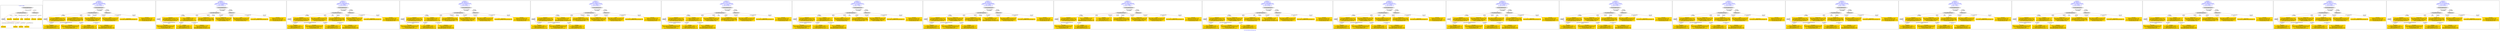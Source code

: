 digraph n0 {
fontcolor="blue"
remincross="true"
label="s13-s-art-institute-of-chicago.xml"
subgraph cluster_0 {
label="1-correct model"
n2[style="filled",color="white",fillcolor="lightgray",label="CulturalHeritageObject1"];
n3[style="filled",color="white",fillcolor="lightgray",label="Person1"];
n4[shape="plaintext",style="filled",fillcolor="gold",label="Dimensions"];
n5[shape="plaintext",style="filled",fillcolor="gold",label="Typeofartwork"];
n6[shape="plaintext",style="filled",fillcolor="gold",label="Credit"];
n7[shape="plaintext",style="filled",fillcolor="gold",label="Titleofartwork"];
n8[shape="plaintext",style="filled",fillcolor="gold",label="Accessionid"];
n9[shape="plaintext",style="filled",fillcolor="gold",label="Nationality"];
n10[shape="plaintext",style="filled",fillcolor="gold",label="birthDate"];
n11[shape="plaintext",style="filled",fillcolor="gold",label="deathDate"];
n12[shape="plaintext",style="filled",fillcolor="gold",label="Artistname"];
n13[style="filled",color="white",fillcolor="lightgray",label="EuropeanaAggregation1"];
n14[style="filled",color="white",fillcolor="lightgray",label="WebResource1"];
n15[shape="plaintext",style="filled",fillcolor="gold",label="ImageURL"];
}
subgraph cluster_1 {
label="candidate 0\nlink coherence:1.0\nnode coherence:1.0\nconfidence:0.6550545098363691\nmapping score:0.6683515032787897\ncost:12.99983\n-precision:0.92-recall:0.92"
n17[style="filled",color="white",fillcolor="lightgray",label="CulturalHeritageObject1"];
n18[style="filled",color="white",fillcolor="lightgray",label="Person1"];
n19[style="filled",color="white",fillcolor="lightgray",label="EuropeanaAggregation1"];
n20[style="filled",color="white",fillcolor="lightgray",label="WebResource1"];
n21[shape="plaintext",style="filled",fillcolor="gold",label="ImageURL\n[WebResource,classLink,0.795]\n[Document,classLink,0.188]\n[CulturalHeritageObject,description,0.016]\n[Concept,prefLabel,0.002]"];
n22[shape="plaintext",style="filled",fillcolor="gold",label="Dimensions\n[CulturalHeritageObject,extent,0.702]\n[CulturalHeritageObject,description,0.152]\n[CulturalHeritageObject,provenance,0.087]\n[CulturalHeritageObject,title,0.06]"];
n23[shape="plaintext",style="filled",fillcolor="gold",label="deathDate\n[Person,dateOfDeath,0.392]\n[CulturalHeritageObject,created,0.294]\n[Person,dateOfBirth,0.27]\n[CulturalHeritageObject,provenance,0.045]"];
n24[shape="plaintext",style="filled",fillcolor="gold",label="Nationality\n[Person,countryAssociatedWithThePerson,0.798]\n[CulturalHeritageObject,provenance,0.081]\n[Concept,prefLabel,0.069]\n[Person,biographicalInformation,0.052]"];
n25[shape="plaintext",style="filled",fillcolor="gold",label="birthDate\n[Person,dateOfBirth,0.693]\n[CulturalHeritageObject,created,0.174]\n[Person,dateOfDeath,0.114]\n[CulturalHeritageObject,description,0.019]"];
n26[shape="plaintext",style="filled",fillcolor="gold",label="Typeofartwork\n[CulturalHeritageObject,medium,0.854]\n[CulturalHeritageObject,description,0.063]\n[CulturalHeritageObject,provenance,0.048]\n[Concept,prefLabel,0.035]"];
n27[shape="plaintext",style="filled",fillcolor="gold",label="Titleofartwork\n[CulturalHeritageObject,description,0.374]\n[CulturalHeritageObject,created,0.219]\n[CulturalHeritageObject,title,0.208]\n[Person,dateOfBirth,0.199]"];
n28[shape="plaintext",style="filled",fillcolor="gold",label="Credit\n[CulturalHeritageObject,provenance,0.477]\n[CulturalHeritageObject,description,0.31]\n[CulturalHeritageObject,title,0.131]\n[Document,classLink,0.082]"];
n29[shape="plaintext",style="filled",fillcolor="gold",label="Accessionid\n[CulturalHeritageObject,accessionNumber,1.0]"];
n30[shape="plaintext",style="filled",fillcolor="gold",label="Artistname\n[Person,nameOfThePerson,0.466]\n[Document,classLink,0.242]\n[CulturalHeritageObject,description,0.178]\n[CulturalHeritageObject,provenance,0.114]"];
}
subgraph cluster_2 {
label="candidate 1\nlink coherence:1.0\nnode coherence:1.0\nconfidence:0.6452695983085038\nmapping score:0.6650898661028347\ncost:12.99983\n-precision:0.85-recall:0.85"
n32[style="filled",color="white",fillcolor="lightgray",label="CulturalHeritageObject1"];
n33[style="filled",color="white",fillcolor="lightgray",label="Person1"];
n34[style="filled",color="white",fillcolor="lightgray",label="EuropeanaAggregation1"];
n35[style="filled",color="white",fillcolor="lightgray",label="WebResource1"];
n36[shape="plaintext",style="filled",fillcolor="gold",label="ImageURL\n[WebResource,classLink,0.795]\n[Document,classLink,0.188]\n[CulturalHeritageObject,description,0.016]\n[Concept,prefLabel,0.002]"];
n37[shape="plaintext",style="filled",fillcolor="gold",label="Dimensions\n[CulturalHeritageObject,extent,0.702]\n[CulturalHeritageObject,description,0.152]\n[CulturalHeritageObject,provenance,0.087]\n[CulturalHeritageObject,title,0.06]"];
n38[shape="plaintext",style="filled",fillcolor="gold",label="Nationality\n[Person,countryAssociatedWithThePerson,0.798]\n[CulturalHeritageObject,provenance,0.081]\n[Concept,prefLabel,0.069]\n[Person,biographicalInformation,0.052]"];
n39[shape="plaintext",style="filled",fillcolor="gold",label="deathDate\n[Person,dateOfDeath,0.392]\n[CulturalHeritageObject,created,0.294]\n[Person,dateOfBirth,0.27]\n[CulturalHeritageObject,provenance,0.045]"];
n40[shape="plaintext",style="filled",fillcolor="gold",label="birthDate\n[Person,dateOfBirth,0.693]\n[CulturalHeritageObject,created,0.174]\n[Person,dateOfDeath,0.114]\n[CulturalHeritageObject,description,0.019]"];
n41[shape="plaintext",style="filled",fillcolor="gold",label="Typeofartwork\n[CulturalHeritageObject,medium,0.854]\n[CulturalHeritageObject,description,0.063]\n[CulturalHeritageObject,provenance,0.048]\n[Concept,prefLabel,0.035]"];
n42[shape="plaintext",style="filled",fillcolor="gold",label="Titleofartwork\n[CulturalHeritageObject,description,0.374]\n[CulturalHeritageObject,created,0.219]\n[CulturalHeritageObject,title,0.208]\n[Person,dateOfBirth,0.199]"];
n43[shape="plaintext",style="filled",fillcolor="gold",label="Credit\n[CulturalHeritageObject,provenance,0.477]\n[CulturalHeritageObject,description,0.31]\n[CulturalHeritageObject,title,0.131]\n[Document,classLink,0.082]"];
n44[shape="plaintext",style="filled",fillcolor="gold",label="Accessionid\n[CulturalHeritageObject,accessionNumber,1.0]"];
n45[shape="plaintext",style="filled",fillcolor="gold",label="Artistname\n[Person,nameOfThePerson,0.466]\n[Document,classLink,0.242]\n[CulturalHeritageObject,description,0.178]\n[CulturalHeritageObject,provenance,0.114]"];
}
subgraph cluster_3 {
label="candidate 10\nlink coherence:1.0\nnode coherence:1.0\nconfidence:0.6204887469321027\nmapping score:0.656829582310701\ncost:12.99983\n-precision:0.85-recall:0.85"
n47[style="filled",color="white",fillcolor="lightgray",label="CulturalHeritageObject1"];
n48[style="filled",color="white",fillcolor="lightgray",label="Person1"];
n49[style="filled",color="white",fillcolor="lightgray",label="EuropeanaAggregation1"];
n50[style="filled",color="white",fillcolor="lightgray",label="WebResource1"];
n51[shape="plaintext",style="filled",fillcolor="gold",label="ImageURL\n[WebResource,classLink,0.795]\n[Document,classLink,0.188]\n[CulturalHeritageObject,description,0.016]\n[Concept,prefLabel,0.002]"];
n52[shape="plaintext",style="filled",fillcolor="gold",label="Dimensions\n[CulturalHeritageObject,extent,0.702]\n[CulturalHeritageObject,description,0.152]\n[CulturalHeritageObject,provenance,0.087]\n[CulturalHeritageObject,title,0.06]"];
n53[shape="plaintext",style="filled",fillcolor="gold",label="deathDate\n[Person,dateOfDeath,0.392]\n[CulturalHeritageObject,created,0.294]\n[Person,dateOfBirth,0.27]\n[CulturalHeritageObject,provenance,0.045]"];
n54[shape="plaintext",style="filled",fillcolor="gold",label="Nationality\n[Person,countryAssociatedWithThePerson,0.798]\n[CulturalHeritageObject,provenance,0.081]\n[Concept,prefLabel,0.069]\n[Person,biographicalInformation,0.052]"];
n55[shape="plaintext",style="filled",fillcolor="gold",label="Credit\n[CulturalHeritageObject,provenance,0.477]\n[CulturalHeritageObject,description,0.31]\n[CulturalHeritageObject,title,0.131]\n[Document,classLink,0.082]"];
n56[shape="plaintext",style="filled",fillcolor="gold",label="birthDate\n[Person,dateOfBirth,0.693]\n[CulturalHeritageObject,created,0.174]\n[Person,dateOfDeath,0.114]\n[CulturalHeritageObject,description,0.019]"];
n57[shape="plaintext",style="filled",fillcolor="gold",label="Typeofartwork\n[CulturalHeritageObject,medium,0.854]\n[CulturalHeritageObject,description,0.063]\n[CulturalHeritageObject,provenance,0.048]\n[Concept,prefLabel,0.035]"];
n58[shape="plaintext",style="filled",fillcolor="gold",label="Titleofartwork\n[CulturalHeritageObject,description,0.374]\n[CulturalHeritageObject,created,0.219]\n[CulturalHeritageObject,title,0.208]\n[Person,dateOfBirth,0.199]"];
n59[shape="plaintext",style="filled",fillcolor="gold",label="Accessionid\n[CulturalHeritageObject,accessionNumber,1.0]"];
n60[shape="plaintext",style="filled",fillcolor="gold",label="Artistname\n[Person,nameOfThePerson,0.466]\n[Document,classLink,0.242]\n[CulturalHeritageObject,description,0.178]\n[CulturalHeritageObject,provenance,0.114]"];
}
subgraph cluster_4 {
label="candidate 11\nlink coherence:1.0\nnode coherence:1.0\nconfidence:0.6203842891433188\nmapping score:0.656794763047773\ncost:12.99983\n-precision:0.85-recall:0.85"
n62[style="filled",color="white",fillcolor="lightgray",label="CulturalHeritageObject1"];
n63[style="filled",color="white",fillcolor="lightgray",label="Person1"];
n64[style="filled",color="white",fillcolor="lightgray",label="EuropeanaAggregation1"];
n65[style="filled",color="white",fillcolor="lightgray",label="WebResource1"];
n66[shape="plaintext",style="filled",fillcolor="gold",label="ImageURL\n[WebResource,classLink,0.795]\n[Document,classLink,0.188]\n[CulturalHeritageObject,description,0.016]\n[Concept,prefLabel,0.002]"];
n67[shape="plaintext",style="filled",fillcolor="gold",label="Dimensions\n[CulturalHeritageObject,extent,0.702]\n[CulturalHeritageObject,description,0.152]\n[CulturalHeritageObject,provenance,0.087]\n[CulturalHeritageObject,title,0.06]"];
n68[shape="plaintext",style="filled",fillcolor="gold",label="deathDate\n[Person,dateOfDeath,0.392]\n[CulturalHeritageObject,created,0.294]\n[Person,dateOfBirth,0.27]\n[CulturalHeritageObject,provenance,0.045]"];
n69[shape="plaintext",style="filled",fillcolor="gold",label="Nationality\n[Person,countryAssociatedWithThePerson,0.798]\n[CulturalHeritageObject,provenance,0.081]\n[Concept,prefLabel,0.069]\n[Person,biographicalInformation,0.052]"];
n70[shape="plaintext",style="filled",fillcolor="gold",label="birthDate\n[Person,dateOfBirth,0.693]\n[CulturalHeritageObject,created,0.174]\n[Person,dateOfDeath,0.114]\n[CulturalHeritageObject,description,0.019]"];
n71[shape="plaintext",style="filled",fillcolor="gold",label="Typeofartwork\n[CulturalHeritageObject,medium,0.854]\n[CulturalHeritageObject,description,0.063]\n[CulturalHeritageObject,provenance,0.048]\n[Concept,prefLabel,0.035]"];
n72[shape="plaintext",style="filled",fillcolor="gold",label="Titleofartwork\n[CulturalHeritageObject,description,0.374]\n[CulturalHeritageObject,created,0.219]\n[CulturalHeritageObject,title,0.208]\n[Person,dateOfBirth,0.199]"];
n73[shape="plaintext",style="filled",fillcolor="gold",label="Credit\n[CulturalHeritageObject,provenance,0.477]\n[CulturalHeritageObject,description,0.31]\n[CulturalHeritageObject,title,0.131]\n[Document,classLink,0.082]"];
n74[shape="plaintext",style="filled",fillcolor="gold",label="Accessionid\n[CulturalHeritageObject,accessionNumber,1.0]"];
n75[shape="plaintext",style="filled",fillcolor="gold",label="Artistname\n[Person,nameOfThePerson,0.466]\n[Document,classLink,0.242]\n[CulturalHeritageObject,description,0.178]\n[CulturalHeritageObject,provenance,0.114]"];
}
subgraph cluster_5 {
label="candidate 12\nlink coherence:1.0\nnode coherence:1.0\nconfidence:0.6198460211817891\nmapping score:0.6566153403939298\ncost:12.99983\n-precision:0.85-recall:0.85"
n77[style="filled",color="white",fillcolor="lightgray",label="CulturalHeritageObject1"];
n78[style="filled",color="white",fillcolor="lightgray",label="Person1"];
n79[style="filled",color="white",fillcolor="lightgray",label="EuropeanaAggregation1"];
n80[style="filled",color="white",fillcolor="lightgray",label="WebResource1"];
n81[shape="plaintext",style="filled",fillcolor="gold",label="ImageURL\n[WebResource,classLink,0.795]\n[Document,classLink,0.188]\n[CulturalHeritageObject,description,0.016]\n[Concept,prefLabel,0.002]"];
n82[shape="plaintext",style="filled",fillcolor="gold",label="Dimensions\n[CulturalHeritageObject,extent,0.702]\n[CulturalHeritageObject,description,0.152]\n[CulturalHeritageObject,provenance,0.087]\n[CulturalHeritageObject,title,0.06]"];
n83[shape="plaintext",style="filled",fillcolor="gold",label="deathDate\n[Person,dateOfDeath,0.392]\n[CulturalHeritageObject,created,0.294]\n[Person,dateOfBirth,0.27]\n[CulturalHeritageObject,provenance,0.045]"];
n84[shape="plaintext",style="filled",fillcolor="gold",label="Artistname\n[Person,nameOfThePerson,0.466]\n[Document,classLink,0.242]\n[CulturalHeritageObject,description,0.178]\n[CulturalHeritageObject,provenance,0.114]"];
n85[shape="plaintext",style="filled",fillcolor="gold",label="Nationality\n[Person,countryAssociatedWithThePerson,0.798]\n[CulturalHeritageObject,provenance,0.081]\n[Concept,prefLabel,0.069]\n[Person,biographicalInformation,0.052]"];
n86[shape="plaintext",style="filled",fillcolor="gold",label="birthDate\n[Person,dateOfBirth,0.693]\n[CulturalHeritageObject,created,0.174]\n[Person,dateOfDeath,0.114]\n[CulturalHeritageObject,description,0.019]"];
n87[shape="plaintext",style="filled",fillcolor="gold",label="Typeofartwork\n[CulturalHeritageObject,medium,0.854]\n[CulturalHeritageObject,description,0.063]\n[CulturalHeritageObject,provenance,0.048]\n[Concept,prefLabel,0.035]"];
n88[shape="plaintext",style="filled",fillcolor="gold",label="Titleofartwork\n[CulturalHeritageObject,description,0.374]\n[CulturalHeritageObject,created,0.219]\n[CulturalHeritageObject,title,0.208]\n[Person,dateOfBirth,0.199]"];
n89[shape="plaintext",style="filled",fillcolor="gold",label="Credit\n[CulturalHeritageObject,provenance,0.477]\n[CulturalHeritageObject,description,0.31]\n[CulturalHeritageObject,title,0.131]\n[Document,classLink,0.082]"];
n90[shape="plaintext",style="filled",fillcolor="gold",label="Accessionid\n[CulturalHeritageObject,accessionNumber,1.0]"];
}
subgraph cluster_6 {
label="candidate 13\nlink coherence:1.0\nnode coherence:1.0\nconfidence:0.6119757293697254\nmapping score:0.6539919097899084\ncost:12.99983\n-precision:0.85-recall:0.85"
n92[style="filled",color="white",fillcolor="lightgray",label="CulturalHeritageObject1"];
n93[style="filled",color="white",fillcolor="lightgray",label="Person1"];
n94[style="filled",color="white",fillcolor="lightgray",label="EuropeanaAggregation1"];
n95[style="filled",color="white",fillcolor="lightgray",label="WebResource1"];
n96[shape="plaintext",style="filled",fillcolor="gold",label="ImageURL\n[WebResource,classLink,0.795]\n[Document,classLink,0.188]\n[CulturalHeritageObject,description,0.016]\n[Concept,prefLabel,0.002]"];
n97[shape="plaintext",style="filled",fillcolor="gold",label="Dimensions\n[CulturalHeritageObject,extent,0.702]\n[CulturalHeritageObject,description,0.152]\n[CulturalHeritageObject,provenance,0.087]\n[CulturalHeritageObject,title,0.06]"];
n98[shape="plaintext",style="filled",fillcolor="gold",label="Nationality\n[Person,countryAssociatedWithThePerson,0.798]\n[CulturalHeritageObject,provenance,0.081]\n[Concept,prefLabel,0.069]\n[Person,biographicalInformation,0.052]"];
n99[shape="plaintext",style="filled",fillcolor="gold",label="deathDate\n[Person,dateOfDeath,0.392]\n[CulturalHeritageObject,created,0.294]\n[Person,dateOfBirth,0.27]\n[CulturalHeritageObject,provenance,0.045]"];
n100[shape="plaintext",style="filled",fillcolor="gold",label="Titleofartwork\n[CulturalHeritageObject,description,0.374]\n[CulturalHeritageObject,created,0.219]\n[CulturalHeritageObject,title,0.208]\n[Person,dateOfBirth,0.199]"];
n101[shape="plaintext",style="filled",fillcolor="gold",label="birthDate\n[Person,dateOfBirth,0.693]\n[CulturalHeritageObject,created,0.174]\n[Person,dateOfDeath,0.114]\n[CulturalHeritageObject,description,0.019]"];
n102[shape="plaintext",style="filled",fillcolor="gold",label="Typeofartwork\n[CulturalHeritageObject,medium,0.854]\n[CulturalHeritageObject,description,0.063]\n[CulturalHeritageObject,provenance,0.048]\n[Concept,prefLabel,0.035]"];
n103[shape="plaintext",style="filled",fillcolor="gold",label="Credit\n[CulturalHeritageObject,provenance,0.477]\n[CulturalHeritageObject,description,0.31]\n[CulturalHeritageObject,title,0.131]\n[Document,classLink,0.082]"];
n104[shape="plaintext",style="filled",fillcolor="gold",label="Accessionid\n[CulturalHeritageObject,accessionNumber,1.0]"];
n105[shape="plaintext",style="filled",fillcolor="gold",label="Artistname\n[Person,nameOfThePerson,0.466]\n[Document,classLink,0.242]\n[CulturalHeritageObject,description,0.178]\n[CulturalHeritageObject,provenance,0.114]"];
}
subgraph cluster_7 {
label="candidate 14\nlink coherence:1.0\nnode coherence:1.0\nconfidence:0.6107038354042374\nmapping score:0.6535679451347458\ncost:12.99983\n-precision:0.77-recall:0.77"
n107[style="filled",color="white",fillcolor="lightgray",label="CulturalHeritageObject1"];
n108[style="filled",color="white",fillcolor="lightgray",label="Person1"];
n109[style="filled",color="white",fillcolor="lightgray",label="EuropeanaAggregation1"];
n110[style="filled",color="white",fillcolor="lightgray",label="WebResource1"];
n111[shape="plaintext",style="filled",fillcolor="gold",label="ImageURL\n[WebResource,classLink,0.795]\n[Document,classLink,0.188]\n[CulturalHeritageObject,description,0.016]\n[Concept,prefLabel,0.002]"];
n112[shape="plaintext",style="filled",fillcolor="gold",label="Dimensions\n[CulturalHeritageObject,extent,0.702]\n[CulturalHeritageObject,description,0.152]\n[CulturalHeritageObject,provenance,0.087]\n[CulturalHeritageObject,title,0.06]"];
n113[shape="plaintext",style="filled",fillcolor="gold",label="Nationality\n[Person,countryAssociatedWithThePerson,0.798]\n[CulturalHeritageObject,provenance,0.081]\n[Concept,prefLabel,0.069]\n[Person,biographicalInformation,0.052]"];
n114[shape="plaintext",style="filled",fillcolor="gold",label="deathDate\n[Person,dateOfDeath,0.392]\n[CulturalHeritageObject,created,0.294]\n[Person,dateOfBirth,0.27]\n[CulturalHeritageObject,provenance,0.045]"];
n115[shape="plaintext",style="filled",fillcolor="gold",label="Credit\n[CulturalHeritageObject,provenance,0.477]\n[CulturalHeritageObject,description,0.31]\n[CulturalHeritageObject,title,0.131]\n[Document,classLink,0.082]"];
n116[shape="plaintext",style="filled",fillcolor="gold",label="birthDate\n[Person,dateOfBirth,0.693]\n[CulturalHeritageObject,created,0.174]\n[Person,dateOfDeath,0.114]\n[CulturalHeritageObject,description,0.019]"];
n117[shape="plaintext",style="filled",fillcolor="gold",label="Typeofartwork\n[CulturalHeritageObject,medium,0.854]\n[CulturalHeritageObject,description,0.063]\n[CulturalHeritageObject,provenance,0.048]\n[Concept,prefLabel,0.035]"];
n118[shape="plaintext",style="filled",fillcolor="gold",label="Titleofartwork\n[CulturalHeritageObject,description,0.374]\n[CulturalHeritageObject,created,0.219]\n[CulturalHeritageObject,title,0.208]\n[Person,dateOfBirth,0.199]"];
n119[shape="plaintext",style="filled",fillcolor="gold",label="Accessionid\n[CulturalHeritageObject,accessionNumber,1.0]"];
n120[shape="plaintext",style="filled",fillcolor="gold",label="Artistname\n[Person,nameOfThePerson,0.466]\n[Document,classLink,0.242]\n[CulturalHeritageObject,description,0.178]\n[CulturalHeritageObject,provenance,0.114]"];
}
subgraph cluster_8 {
label="candidate 15\nlink coherence:1.0\nnode coherence:1.0\nconfidence:0.6106449508339421\nmapping score:0.6535483169446473\ncost:12.99983\n-precision:0.85-recall:0.85"
n122[style="filled",color="white",fillcolor="lightgray",label="CulturalHeritageObject1"];
n123[style="filled",color="white",fillcolor="lightgray",label="Person1"];
n124[style="filled",color="white",fillcolor="lightgray",label="EuropeanaAggregation1"];
n125[style="filled",color="white",fillcolor="lightgray",label="WebResource1"];
n126[shape="plaintext",style="filled",fillcolor="gold",label="ImageURL\n[WebResource,classLink,0.795]\n[Document,classLink,0.188]\n[CulturalHeritageObject,description,0.016]\n[Concept,prefLabel,0.002]"];
n127[shape="plaintext",style="filled",fillcolor="gold",label="Dimensions\n[CulturalHeritageObject,extent,0.702]\n[CulturalHeritageObject,description,0.152]\n[CulturalHeritageObject,provenance,0.087]\n[CulturalHeritageObject,title,0.06]"];
n128[shape="plaintext",style="filled",fillcolor="gold",label="deathDate\n[Person,dateOfDeath,0.392]\n[CulturalHeritageObject,created,0.294]\n[Person,dateOfBirth,0.27]\n[CulturalHeritageObject,provenance,0.045]"];
n129[shape="plaintext",style="filled",fillcolor="gold",label="Nationality\n[Person,countryAssociatedWithThePerson,0.798]\n[CulturalHeritageObject,provenance,0.081]\n[Concept,prefLabel,0.069]\n[Person,biographicalInformation,0.052]"];
n130[shape="plaintext",style="filled",fillcolor="gold",label="Titleofartwork\n[CulturalHeritageObject,description,0.374]\n[CulturalHeritageObject,created,0.219]\n[CulturalHeritageObject,title,0.208]\n[Person,dateOfBirth,0.199]"];
n131[shape="plaintext",style="filled",fillcolor="gold",label="birthDate\n[Person,dateOfBirth,0.693]\n[CulturalHeritageObject,created,0.174]\n[Person,dateOfDeath,0.114]\n[CulturalHeritageObject,description,0.019]"];
n132[shape="plaintext",style="filled",fillcolor="gold",label="Typeofartwork\n[CulturalHeritageObject,medium,0.854]\n[CulturalHeritageObject,description,0.063]\n[CulturalHeritageObject,provenance,0.048]\n[Concept,prefLabel,0.035]"];
n133[shape="plaintext",style="filled",fillcolor="gold",label="Artistname\n[Person,nameOfThePerson,0.466]\n[Document,classLink,0.242]\n[CulturalHeritageObject,description,0.178]\n[CulturalHeritageObject,provenance,0.114]"];
n134[shape="plaintext",style="filled",fillcolor="gold",label="Credit\n[CulturalHeritageObject,provenance,0.477]\n[CulturalHeritageObject,description,0.31]\n[CulturalHeritageObject,title,0.131]\n[Document,classLink,0.082]"];
n135[shape="plaintext",style="filled",fillcolor="gold",label="Accessionid\n[CulturalHeritageObject,accessionNumber,1.0]"];
}
subgraph cluster_9 {
label="candidate 16\nlink coherence:1.0\nnode coherence:1.0\nconfidence:0.6100611096539239\nmapping score:0.6533537032179746\ncost:12.99983\n-precision:0.77-recall:0.77"
n137[style="filled",color="white",fillcolor="lightgray",label="CulturalHeritageObject1"];
n138[style="filled",color="white",fillcolor="lightgray",label="Person1"];
n139[style="filled",color="white",fillcolor="lightgray",label="EuropeanaAggregation1"];
n140[style="filled",color="white",fillcolor="lightgray",label="WebResource1"];
n141[shape="plaintext",style="filled",fillcolor="gold",label="ImageURL\n[WebResource,classLink,0.795]\n[Document,classLink,0.188]\n[CulturalHeritageObject,description,0.016]\n[Concept,prefLabel,0.002]"];
n142[shape="plaintext",style="filled",fillcolor="gold",label="Dimensions\n[CulturalHeritageObject,extent,0.702]\n[CulturalHeritageObject,description,0.152]\n[CulturalHeritageObject,provenance,0.087]\n[CulturalHeritageObject,title,0.06]"];
n143[shape="plaintext",style="filled",fillcolor="gold",label="Artistname\n[Person,nameOfThePerson,0.466]\n[Document,classLink,0.242]\n[CulturalHeritageObject,description,0.178]\n[CulturalHeritageObject,provenance,0.114]"];
n144[shape="plaintext",style="filled",fillcolor="gold",label="Nationality\n[Person,countryAssociatedWithThePerson,0.798]\n[CulturalHeritageObject,provenance,0.081]\n[Concept,prefLabel,0.069]\n[Person,biographicalInformation,0.052]"];
n145[shape="plaintext",style="filled",fillcolor="gold",label="deathDate\n[Person,dateOfDeath,0.392]\n[CulturalHeritageObject,created,0.294]\n[Person,dateOfBirth,0.27]\n[CulturalHeritageObject,provenance,0.045]"];
n146[shape="plaintext",style="filled",fillcolor="gold",label="birthDate\n[Person,dateOfBirth,0.693]\n[CulturalHeritageObject,created,0.174]\n[Person,dateOfDeath,0.114]\n[CulturalHeritageObject,description,0.019]"];
n147[shape="plaintext",style="filled",fillcolor="gold",label="Typeofartwork\n[CulturalHeritageObject,medium,0.854]\n[CulturalHeritageObject,description,0.063]\n[CulturalHeritageObject,provenance,0.048]\n[Concept,prefLabel,0.035]"];
n148[shape="plaintext",style="filled",fillcolor="gold",label="Titleofartwork\n[CulturalHeritageObject,description,0.374]\n[CulturalHeritageObject,created,0.219]\n[CulturalHeritageObject,title,0.208]\n[Person,dateOfBirth,0.199]"];
n149[shape="plaintext",style="filled",fillcolor="gold",label="Credit\n[CulturalHeritageObject,provenance,0.477]\n[CulturalHeritageObject,description,0.31]\n[CulturalHeritageObject,title,0.131]\n[Document,classLink,0.082]"];
n150[shape="plaintext",style="filled",fillcolor="gold",label="Accessionid\n[CulturalHeritageObject,accessionNumber,1.0]"];
}
subgraph cluster_10 {
label="candidate 17\nlink coherence:1.0\nnode coherence:1.0\nconfidence:0.6095398866173072\nmapping score:0.653179962205769\ncost:12.99983\n-precision:0.92-recall:0.92"
n152[style="filled",color="white",fillcolor="lightgray",label="CulturalHeritageObject1"];
n153[style="filled",color="white",fillcolor="lightgray",label="Person1"];
n154[style="filled",color="white",fillcolor="lightgray",label="EuropeanaAggregation1"];
n155[style="filled",color="white",fillcolor="lightgray",label="WebResource1"];
n156[shape="plaintext",style="filled",fillcolor="gold",label="ImageURL\n[WebResource,classLink,0.795]\n[Document,classLink,0.188]\n[CulturalHeritageObject,description,0.016]\n[Concept,prefLabel,0.002]"];
n157[shape="plaintext",style="filled",fillcolor="gold",label="Dimensions\n[CulturalHeritageObject,extent,0.702]\n[CulturalHeritageObject,description,0.152]\n[CulturalHeritageObject,provenance,0.087]\n[CulturalHeritageObject,title,0.06]"];
n158[shape="plaintext",style="filled",fillcolor="gold",label="deathDate\n[Person,dateOfDeath,0.392]\n[CulturalHeritageObject,created,0.294]\n[Person,dateOfBirth,0.27]\n[CulturalHeritageObject,provenance,0.045]"];
n159[shape="plaintext",style="filled",fillcolor="gold",label="Nationality\n[Person,countryAssociatedWithThePerson,0.798]\n[CulturalHeritageObject,provenance,0.081]\n[Concept,prefLabel,0.069]\n[Person,biographicalInformation,0.052]"];
n160[shape="plaintext",style="filled",fillcolor="gold",label="Titleofartwork\n[CulturalHeritageObject,description,0.374]\n[CulturalHeritageObject,created,0.219]\n[CulturalHeritageObject,title,0.208]\n[Person,dateOfBirth,0.199]"];
n161[shape="plaintext",style="filled",fillcolor="gold",label="birthDate\n[Person,dateOfBirth,0.693]\n[CulturalHeritageObject,created,0.174]\n[Person,dateOfDeath,0.114]\n[CulturalHeritageObject,description,0.019]"];
n162[shape="plaintext",style="filled",fillcolor="gold",label="Typeofartwork\n[CulturalHeritageObject,medium,0.854]\n[CulturalHeritageObject,description,0.063]\n[CulturalHeritageObject,provenance,0.048]\n[Concept,prefLabel,0.035]"];
n163[shape="plaintext",style="filled",fillcolor="gold",label="Artistname\n[Person,nameOfThePerson,0.466]\n[Document,classLink,0.242]\n[CulturalHeritageObject,description,0.178]\n[CulturalHeritageObject,provenance,0.114]"];
n164[shape="plaintext",style="filled",fillcolor="gold",label="Credit\n[CulturalHeritageObject,provenance,0.477]\n[CulturalHeritageObject,description,0.31]\n[CulturalHeritageObject,title,0.131]\n[Document,classLink,0.082]"];
n165[shape="plaintext",style="filled",fillcolor="gold",label="Accessionid\n[CulturalHeritageObject,accessionNumber,1.0]"];
}
subgraph cluster_11 {
label="candidate 18\nlink coherence:1.0\nnode coherence:1.0\nconfidence:0.6049304545377677\nmapping score:0.6516434848459226\ncost:12.99983\n-precision:0.85-recall:0.85"
n167[style="filled",color="white",fillcolor="lightgray",label="CulturalHeritageObject1"];
n168[style="filled",color="white",fillcolor="lightgray",label="Person1"];
n169[style="filled",color="white",fillcolor="lightgray",label="EuropeanaAggregation1"];
n170[style="filled",color="white",fillcolor="lightgray",label="WebResource1"];
n171[shape="plaintext",style="filled",fillcolor="gold",label="ImageURL\n[WebResource,classLink,0.795]\n[Document,classLink,0.188]\n[CulturalHeritageObject,description,0.016]\n[Concept,prefLabel,0.002]"];
n172[shape="plaintext",style="filled",fillcolor="gold",label="Dimensions\n[CulturalHeritageObject,extent,0.702]\n[CulturalHeritageObject,description,0.152]\n[CulturalHeritageObject,provenance,0.087]\n[CulturalHeritageObject,title,0.06]"];
n173[shape="plaintext",style="filled",fillcolor="gold",label="deathDate\n[Person,dateOfDeath,0.392]\n[CulturalHeritageObject,created,0.294]\n[Person,dateOfBirth,0.27]\n[CulturalHeritageObject,provenance,0.045]"];
n174[shape="plaintext",style="filled",fillcolor="gold",label="Nationality\n[Person,countryAssociatedWithThePerson,0.798]\n[CulturalHeritageObject,provenance,0.081]\n[Concept,prefLabel,0.069]\n[Person,biographicalInformation,0.052]"];
n175[shape="plaintext",style="filled",fillcolor="gold",label="Titleofartwork\n[CulturalHeritageObject,description,0.374]\n[CulturalHeritageObject,created,0.219]\n[CulturalHeritageObject,title,0.208]\n[Person,dateOfBirth,0.199]"];
n176[shape="plaintext",style="filled",fillcolor="gold",label="Credit\n[CulturalHeritageObject,provenance,0.477]\n[CulturalHeritageObject,description,0.31]\n[CulturalHeritageObject,title,0.131]\n[Document,classLink,0.082]"];
n177[shape="plaintext",style="filled",fillcolor="gold",label="birthDate\n[Person,dateOfBirth,0.693]\n[CulturalHeritageObject,created,0.174]\n[Person,dateOfDeath,0.114]\n[CulturalHeritageObject,description,0.019]"];
n178[shape="plaintext",style="filled",fillcolor="gold",label="Typeofartwork\n[CulturalHeritageObject,medium,0.854]\n[CulturalHeritageObject,description,0.063]\n[CulturalHeritageObject,provenance,0.048]\n[Concept,prefLabel,0.035]"];
n179[shape="plaintext",style="filled",fillcolor="gold",label="Accessionid\n[CulturalHeritageObject,accessionNumber,1.0]"];
n180[shape="plaintext",style="filled",fillcolor="gold",label="Artistname\n[Person,nameOfThePerson,0.466]\n[Document,classLink,0.242]\n[CulturalHeritageObject,description,0.178]\n[CulturalHeritageObject,provenance,0.114]"];
}
subgraph cluster_12 {
label="candidate 19\nlink coherence:1.0\nnode coherence:1.0\nconfidence:0.6049304545377677\nmapping score:0.6516434848459226\ncost:12.99987\n-precision:0.85-recall:0.85"
n182[style="filled",color="white",fillcolor="lightgray",label="CulturalHeritageObject1"];
n183[style="filled",color="white",fillcolor="lightgray",label="Person1"];
n184[style="filled",color="white",fillcolor="lightgray",label="EuropeanaAggregation1"];
n185[style="filled",color="white",fillcolor="lightgray",label="WebResource2"];
n186[shape="plaintext",style="filled",fillcolor="gold",label="ImageURL\n[WebResource,classLink,0.795]\n[Document,classLink,0.188]\n[CulturalHeritageObject,description,0.016]\n[Concept,prefLabel,0.002]"];
n187[shape="plaintext",style="filled",fillcolor="gold",label="Dimensions\n[CulturalHeritageObject,extent,0.702]\n[CulturalHeritageObject,description,0.152]\n[CulturalHeritageObject,provenance,0.087]\n[CulturalHeritageObject,title,0.06]"];
n188[shape="plaintext",style="filled",fillcolor="gold",label="deathDate\n[Person,dateOfDeath,0.392]\n[CulturalHeritageObject,created,0.294]\n[Person,dateOfBirth,0.27]\n[CulturalHeritageObject,provenance,0.045]"];
n189[shape="plaintext",style="filled",fillcolor="gold",label="Nationality\n[Person,countryAssociatedWithThePerson,0.798]\n[CulturalHeritageObject,provenance,0.081]\n[Concept,prefLabel,0.069]\n[Person,biographicalInformation,0.052]"];
n190[shape="plaintext",style="filled",fillcolor="gold",label="Titleofartwork\n[CulturalHeritageObject,description,0.374]\n[CulturalHeritageObject,created,0.219]\n[CulturalHeritageObject,title,0.208]\n[Person,dateOfBirth,0.199]"];
n191[shape="plaintext",style="filled",fillcolor="gold",label="Credit\n[CulturalHeritageObject,provenance,0.477]\n[CulturalHeritageObject,description,0.31]\n[CulturalHeritageObject,title,0.131]\n[Document,classLink,0.082]"];
n192[shape="plaintext",style="filled",fillcolor="gold",label="birthDate\n[Person,dateOfBirth,0.693]\n[CulturalHeritageObject,created,0.174]\n[Person,dateOfDeath,0.114]\n[CulturalHeritageObject,description,0.019]"];
n193[shape="plaintext",style="filled",fillcolor="gold",label="Typeofartwork\n[CulturalHeritageObject,medium,0.854]\n[CulturalHeritageObject,description,0.063]\n[CulturalHeritageObject,provenance,0.048]\n[Concept,prefLabel,0.035]"];
n194[shape="plaintext",style="filled",fillcolor="gold",label="Accessionid\n[CulturalHeritageObject,accessionNumber,1.0]"];
n195[shape="plaintext",style="filled",fillcolor="gold",label="Artistname\n[Person,nameOfThePerson,0.466]\n[Document,classLink,0.242]\n[CulturalHeritageObject,description,0.178]\n[CulturalHeritageObject,provenance,0.114]"];
}
subgraph cluster_13 {
label="candidate 2\nlink coherence:1.0\nnode coherence:1.0\nconfidence:0.6394962174420342\nmapping score:0.6631654058140114\ncost:12.99983\n-precision:0.92-recall:0.92"
n197[style="filled",color="white",fillcolor="lightgray",label="CulturalHeritageObject1"];
n198[style="filled",color="white",fillcolor="lightgray",label="Person1"];
n199[style="filled",color="white",fillcolor="lightgray",label="EuropeanaAggregation1"];
n200[style="filled",color="white",fillcolor="lightgray",label="WebResource1"];
n201[shape="plaintext",style="filled",fillcolor="gold",label="ImageURL\n[WebResource,classLink,0.795]\n[Document,classLink,0.188]\n[CulturalHeritageObject,description,0.016]\n[Concept,prefLabel,0.002]"];
n202[shape="plaintext",style="filled",fillcolor="gold",label="Dimensions\n[CulturalHeritageObject,extent,0.702]\n[CulturalHeritageObject,description,0.152]\n[CulturalHeritageObject,provenance,0.087]\n[CulturalHeritageObject,title,0.06]"];
n203[shape="plaintext",style="filled",fillcolor="gold",label="deathDate\n[Person,dateOfDeath,0.392]\n[CulturalHeritageObject,created,0.294]\n[Person,dateOfBirth,0.27]\n[CulturalHeritageObject,provenance,0.045]"];
n204[shape="plaintext",style="filled",fillcolor="gold",label="Nationality\n[Person,countryAssociatedWithThePerson,0.798]\n[CulturalHeritageObject,provenance,0.081]\n[Concept,prefLabel,0.069]\n[Person,biographicalInformation,0.052]"];
n205[shape="plaintext",style="filled",fillcolor="gold",label="Titleofartwork\n[CulturalHeritageObject,description,0.374]\n[CulturalHeritageObject,created,0.219]\n[CulturalHeritageObject,title,0.208]\n[Person,dateOfBirth,0.199]"];
n206[shape="plaintext",style="filled",fillcolor="gold",label="birthDate\n[Person,dateOfBirth,0.693]\n[CulturalHeritageObject,created,0.174]\n[Person,dateOfDeath,0.114]\n[CulturalHeritageObject,description,0.019]"];
n207[shape="plaintext",style="filled",fillcolor="gold",label="Typeofartwork\n[CulturalHeritageObject,medium,0.854]\n[CulturalHeritageObject,description,0.063]\n[CulturalHeritageObject,provenance,0.048]\n[Concept,prefLabel,0.035]"];
n208[shape="plaintext",style="filled",fillcolor="gold",label="Credit\n[CulturalHeritageObject,provenance,0.477]\n[CulturalHeritageObject,description,0.31]\n[CulturalHeritageObject,title,0.131]\n[Document,classLink,0.082]"];
n209[shape="plaintext",style="filled",fillcolor="gold",label="Accessionid\n[CulturalHeritageObject,accessionNumber,1.0]"];
n210[shape="plaintext",style="filled",fillcolor="gold",label="Artistname\n[Person,nameOfThePerson,0.466]\n[Document,classLink,0.242]\n[CulturalHeritageObject,description,0.178]\n[CulturalHeritageObject,provenance,0.114]"];
}
subgraph cluster_14 {
label="candidate 3\nlink coherence:1.0\nnode coherence:1.0\nconfidence:0.6394962174420342\nmapping score:0.6631654058140114\ncost:12.99987\n-precision:0.92-recall:0.92"
n212[style="filled",color="white",fillcolor="lightgray",label="CulturalHeritageObject1"];
n213[style="filled",color="white",fillcolor="lightgray",label="Person1"];
n214[style="filled",color="white",fillcolor="lightgray",label="EuropeanaAggregation1"];
n215[style="filled",color="white",fillcolor="lightgray",label="WebResource2"];
n216[shape="plaintext",style="filled",fillcolor="gold",label="ImageURL\n[WebResource,classLink,0.795]\n[Document,classLink,0.188]\n[CulturalHeritageObject,description,0.016]\n[Concept,prefLabel,0.002]"];
n217[shape="plaintext",style="filled",fillcolor="gold",label="Dimensions\n[CulturalHeritageObject,extent,0.702]\n[CulturalHeritageObject,description,0.152]\n[CulturalHeritageObject,provenance,0.087]\n[CulturalHeritageObject,title,0.06]"];
n218[shape="plaintext",style="filled",fillcolor="gold",label="deathDate\n[Person,dateOfDeath,0.392]\n[CulturalHeritageObject,created,0.294]\n[Person,dateOfBirth,0.27]\n[CulturalHeritageObject,provenance,0.045]"];
n219[shape="plaintext",style="filled",fillcolor="gold",label="Nationality\n[Person,countryAssociatedWithThePerson,0.798]\n[CulturalHeritageObject,provenance,0.081]\n[Concept,prefLabel,0.069]\n[Person,biographicalInformation,0.052]"];
n220[shape="plaintext",style="filled",fillcolor="gold",label="Titleofartwork\n[CulturalHeritageObject,description,0.374]\n[CulturalHeritageObject,created,0.219]\n[CulturalHeritageObject,title,0.208]\n[Person,dateOfBirth,0.199]"];
n221[shape="plaintext",style="filled",fillcolor="gold",label="birthDate\n[Person,dateOfBirth,0.693]\n[CulturalHeritageObject,created,0.174]\n[Person,dateOfDeath,0.114]\n[CulturalHeritageObject,description,0.019]"];
n222[shape="plaintext",style="filled",fillcolor="gold",label="Typeofartwork\n[CulturalHeritageObject,medium,0.854]\n[CulturalHeritageObject,description,0.063]\n[CulturalHeritageObject,provenance,0.048]\n[Concept,prefLabel,0.035]"];
n223[shape="plaintext",style="filled",fillcolor="gold",label="Credit\n[CulturalHeritageObject,provenance,0.477]\n[CulturalHeritageObject,description,0.31]\n[CulturalHeritageObject,title,0.131]\n[Document,classLink,0.082]"];
n224[shape="plaintext",style="filled",fillcolor="gold",label="Accessionid\n[CulturalHeritageObject,accessionNumber,1.0]"];
n225[shape="plaintext",style="filled",fillcolor="gold",label="Artistname\n[Person,nameOfThePerson,0.466]\n[Document,classLink,0.242]\n[CulturalHeritageObject,description,0.178]\n[CulturalHeritageObject,provenance,0.114]"];
}
subgraph cluster_15 {
label="candidate 4\nlink coherence:1.0\nnode coherence:1.0\nconfidence:0.6383911532253994\nmapping score:0.6627970510751332\ncost:12.99983\n-precision:1.0-recall:1.0"
n227[style="filled",color="white",fillcolor="lightgray",label="CulturalHeritageObject1"];
n228[style="filled",color="white",fillcolor="lightgray",label="Person1"];
n229[style="filled",color="white",fillcolor="lightgray",label="EuropeanaAggregation1"];
n230[style="filled",color="white",fillcolor="lightgray",label="WebResource1"];
n231[shape="plaintext",style="filled",fillcolor="gold",label="ImageURL\n[WebResource,classLink,0.795]\n[Document,classLink,0.188]\n[CulturalHeritageObject,description,0.016]\n[Concept,prefLabel,0.002]"];
n232[shape="plaintext",style="filled",fillcolor="gold",label="Dimensions\n[CulturalHeritageObject,extent,0.702]\n[CulturalHeritageObject,description,0.152]\n[CulturalHeritageObject,provenance,0.087]\n[CulturalHeritageObject,title,0.06]"];
n233[shape="plaintext",style="filled",fillcolor="gold",label="deathDate\n[Person,dateOfDeath,0.392]\n[CulturalHeritageObject,created,0.294]\n[Person,dateOfBirth,0.27]\n[CulturalHeritageObject,provenance,0.045]"];
n234[shape="plaintext",style="filled",fillcolor="gold",label="Nationality\n[Person,countryAssociatedWithThePerson,0.798]\n[CulturalHeritageObject,provenance,0.081]\n[Concept,prefLabel,0.069]\n[Person,biographicalInformation,0.052]"];
n235[shape="plaintext",style="filled",fillcolor="gold",label="Titleofartwork\n[CulturalHeritageObject,description,0.374]\n[CulturalHeritageObject,created,0.219]\n[CulturalHeritageObject,title,0.208]\n[Person,dateOfBirth,0.199]"];
n236[shape="plaintext",style="filled",fillcolor="gold",label="birthDate\n[Person,dateOfBirth,0.693]\n[CulturalHeritageObject,created,0.174]\n[Person,dateOfDeath,0.114]\n[CulturalHeritageObject,description,0.019]"];
n237[shape="plaintext",style="filled",fillcolor="gold",label="Typeofartwork\n[CulturalHeritageObject,medium,0.854]\n[CulturalHeritageObject,description,0.063]\n[CulturalHeritageObject,provenance,0.048]\n[Concept,prefLabel,0.035]"];
n238[shape="plaintext",style="filled",fillcolor="gold",label="Credit\n[CulturalHeritageObject,provenance,0.477]\n[CulturalHeritageObject,description,0.31]\n[CulturalHeritageObject,title,0.131]\n[Document,classLink,0.082]"];
n239[shape="plaintext",style="filled",fillcolor="gold",label="Accessionid\n[CulturalHeritageObject,accessionNumber,1.0]"];
n240[shape="plaintext",style="filled",fillcolor="gold",label="Artistname\n[Person,nameOfThePerson,0.466]\n[Document,classLink,0.242]\n[CulturalHeritageObject,description,0.178]\n[CulturalHeritageObject,provenance,0.114]"];
}
subgraph cluster_16 {
label="candidate 5\nlink coherence:1.0\nnode coherence:1.0\nconfidence:0.6383911532253994\nmapping score:0.6627970510751332\ncost:12.99987\n-precision:1.0-recall:1.0"
n242[style="filled",color="white",fillcolor="lightgray",label="CulturalHeritageObject1"];
n243[style="filled",color="white",fillcolor="lightgray",label="Person1"];
n244[style="filled",color="white",fillcolor="lightgray",label="EuropeanaAggregation1"];
n245[style="filled",color="white",fillcolor="lightgray",label="WebResource2"];
n246[shape="plaintext",style="filled",fillcolor="gold",label="ImageURL\n[WebResource,classLink,0.795]\n[Document,classLink,0.188]\n[CulturalHeritageObject,description,0.016]\n[Concept,prefLabel,0.002]"];
n247[shape="plaintext",style="filled",fillcolor="gold",label="Dimensions\n[CulturalHeritageObject,extent,0.702]\n[CulturalHeritageObject,description,0.152]\n[CulturalHeritageObject,provenance,0.087]\n[CulturalHeritageObject,title,0.06]"];
n248[shape="plaintext",style="filled",fillcolor="gold",label="deathDate\n[Person,dateOfDeath,0.392]\n[CulturalHeritageObject,created,0.294]\n[Person,dateOfBirth,0.27]\n[CulturalHeritageObject,provenance,0.045]"];
n249[shape="plaintext",style="filled",fillcolor="gold",label="Nationality\n[Person,countryAssociatedWithThePerson,0.798]\n[CulturalHeritageObject,provenance,0.081]\n[Concept,prefLabel,0.069]\n[Person,biographicalInformation,0.052]"];
n250[shape="plaintext",style="filled",fillcolor="gold",label="Titleofartwork\n[CulturalHeritageObject,description,0.374]\n[CulturalHeritageObject,created,0.219]\n[CulturalHeritageObject,title,0.208]\n[Person,dateOfBirth,0.199]"];
n251[shape="plaintext",style="filled",fillcolor="gold",label="birthDate\n[Person,dateOfBirth,0.693]\n[CulturalHeritageObject,created,0.174]\n[Person,dateOfDeath,0.114]\n[CulturalHeritageObject,description,0.019]"];
n252[shape="plaintext",style="filled",fillcolor="gold",label="Typeofartwork\n[CulturalHeritageObject,medium,0.854]\n[CulturalHeritageObject,description,0.063]\n[CulturalHeritageObject,provenance,0.048]\n[Concept,prefLabel,0.035]"];
n253[shape="plaintext",style="filled",fillcolor="gold",label="Credit\n[CulturalHeritageObject,provenance,0.477]\n[CulturalHeritageObject,description,0.31]\n[CulturalHeritageObject,title,0.131]\n[Document,classLink,0.082]"];
n254[shape="plaintext",style="filled",fillcolor="gold",label="Accessionid\n[CulturalHeritageObject,accessionNumber,1.0]"];
n255[shape="plaintext",style="filled",fillcolor="gold",label="Artistname\n[Person,nameOfThePerson,0.466]\n[Document,classLink,0.242]\n[CulturalHeritageObject,description,0.178]\n[CulturalHeritageObject,provenance,0.114]"];
}
subgraph cluster_17 {
label="candidate 6\nlink coherence:1.0\nnode coherence:1.0\nconfidence:0.6286062416975342\nmapping score:0.659535413899178\ncost:12.99983\n-precision:0.92-recall:0.92"
n257[style="filled",color="white",fillcolor="lightgray",label="CulturalHeritageObject1"];
n258[style="filled",color="white",fillcolor="lightgray",label="Person1"];
n259[style="filled",color="white",fillcolor="lightgray",label="EuropeanaAggregation1"];
n260[style="filled",color="white",fillcolor="lightgray",label="WebResource1"];
n261[shape="plaintext",style="filled",fillcolor="gold",label="ImageURL\n[WebResource,classLink,0.795]\n[Document,classLink,0.188]\n[CulturalHeritageObject,description,0.016]\n[Concept,prefLabel,0.002]"];
n262[shape="plaintext",style="filled",fillcolor="gold",label="Dimensions\n[CulturalHeritageObject,extent,0.702]\n[CulturalHeritageObject,description,0.152]\n[CulturalHeritageObject,provenance,0.087]\n[CulturalHeritageObject,title,0.06]"];
n263[shape="plaintext",style="filled",fillcolor="gold",label="Nationality\n[Person,countryAssociatedWithThePerson,0.798]\n[CulturalHeritageObject,provenance,0.081]\n[Concept,prefLabel,0.069]\n[Person,biographicalInformation,0.052]"];
n264[shape="plaintext",style="filled",fillcolor="gold",label="deathDate\n[Person,dateOfDeath,0.392]\n[CulturalHeritageObject,created,0.294]\n[Person,dateOfBirth,0.27]\n[CulturalHeritageObject,provenance,0.045]"];
n265[shape="plaintext",style="filled",fillcolor="gold",label="Titleofartwork\n[CulturalHeritageObject,description,0.374]\n[CulturalHeritageObject,created,0.219]\n[CulturalHeritageObject,title,0.208]\n[Person,dateOfBirth,0.199]"];
n266[shape="plaintext",style="filled",fillcolor="gold",label="birthDate\n[Person,dateOfBirth,0.693]\n[CulturalHeritageObject,created,0.174]\n[Person,dateOfDeath,0.114]\n[CulturalHeritageObject,description,0.019]"];
n267[shape="plaintext",style="filled",fillcolor="gold",label="Typeofartwork\n[CulturalHeritageObject,medium,0.854]\n[CulturalHeritageObject,description,0.063]\n[CulturalHeritageObject,provenance,0.048]\n[Concept,prefLabel,0.035]"];
n268[shape="plaintext",style="filled",fillcolor="gold",label="Credit\n[CulturalHeritageObject,provenance,0.477]\n[CulturalHeritageObject,description,0.31]\n[CulturalHeritageObject,title,0.131]\n[Document,classLink,0.082]"];
n269[shape="plaintext",style="filled",fillcolor="gold",label="Accessionid\n[CulturalHeritageObject,accessionNumber,1.0]"];
n270[shape="plaintext",style="filled",fillcolor="gold",label="Artistname\n[Person,nameOfThePerson,0.466]\n[Document,classLink,0.242]\n[CulturalHeritageObject,description,0.178]\n[CulturalHeritageObject,provenance,0.114]"];
}
subgraph cluster_18 {
label="candidate 7\nlink coherence:1.0\nnode coherence:1.0\nconfidence:0.6286062416975342\nmapping score:0.659535413899178\ncost:12.99987\n-precision:0.92-recall:0.92"
n272[style="filled",color="white",fillcolor="lightgray",label="CulturalHeritageObject1"];
n273[style="filled",color="white",fillcolor="lightgray",label="Person1"];
n274[style="filled",color="white",fillcolor="lightgray",label="EuropeanaAggregation1"];
n275[style="filled",color="white",fillcolor="lightgray",label="WebResource2"];
n276[shape="plaintext",style="filled",fillcolor="gold",label="ImageURL\n[WebResource,classLink,0.795]\n[Document,classLink,0.188]\n[CulturalHeritageObject,description,0.016]\n[Concept,prefLabel,0.002]"];
n277[shape="plaintext",style="filled",fillcolor="gold",label="Dimensions\n[CulturalHeritageObject,extent,0.702]\n[CulturalHeritageObject,description,0.152]\n[CulturalHeritageObject,provenance,0.087]\n[CulturalHeritageObject,title,0.06]"];
n278[shape="plaintext",style="filled",fillcolor="gold",label="Nationality\n[Person,countryAssociatedWithThePerson,0.798]\n[CulturalHeritageObject,provenance,0.081]\n[Concept,prefLabel,0.069]\n[Person,biographicalInformation,0.052]"];
n279[shape="plaintext",style="filled",fillcolor="gold",label="deathDate\n[Person,dateOfDeath,0.392]\n[CulturalHeritageObject,created,0.294]\n[Person,dateOfBirth,0.27]\n[CulturalHeritageObject,provenance,0.045]"];
n280[shape="plaintext",style="filled",fillcolor="gold",label="Titleofartwork\n[CulturalHeritageObject,description,0.374]\n[CulturalHeritageObject,created,0.219]\n[CulturalHeritageObject,title,0.208]\n[Person,dateOfBirth,0.199]"];
n281[shape="plaintext",style="filled",fillcolor="gold",label="birthDate\n[Person,dateOfBirth,0.693]\n[CulturalHeritageObject,created,0.174]\n[Person,dateOfDeath,0.114]\n[CulturalHeritageObject,description,0.019]"];
n282[shape="plaintext",style="filled",fillcolor="gold",label="Typeofartwork\n[CulturalHeritageObject,medium,0.854]\n[CulturalHeritageObject,description,0.063]\n[CulturalHeritageObject,provenance,0.048]\n[Concept,prefLabel,0.035]"];
n283[shape="plaintext",style="filled",fillcolor="gold",label="Credit\n[CulturalHeritageObject,provenance,0.477]\n[CulturalHeritageObject,description,0.31]\n[CulturalHeritageObject,title,0.131]\n[Document,classLink,0.082]"];
n284[shape="plaintext",style="filled",fillcolor="gold",label="Accessionid\n[CulturalHeritageObject,accessionNumber,1.0]"];
n285[shape="plaintext",style="filled",fillcolor="gold",label="Artistname\n[Person,nameOfThePerson,0.466]\n[Document,classLink,0.242]\n[CulturalHeritageObject,description,0.178]\n[CulturalHeritageObject,provenance,0.114]"];
}
subgraph cluster_19 {
label="candidate 8\nlink coherence:1.0\nnode coherence:1.0\nconfidence:0.6228657051142253\nmapping score:0.6576219017047418\ncost:12.99983\n-precision:0.85-recall:0.85"
n287[style="filled",color="white",fillcolor="lightgray",label="CulturalHeritageObject1"];
n288[style="filled",color="white",fillcolor="lightgray",label="Person1"];
n289[style="filled",color="white",fillcolor="lightgray",label="EuropeanaAggregation1"];
n290[style="filled",color="white",fillcolor="lightgray",label="WebResource1"];
n291[shape="plaintext",style="filled",fillcolor="gold",label="ImageURL\n[WebResource,classLink,0.795]\n[Document,classLink,0.188]\n[CulturalHeritageObject,description,0.016]\n[Concept,prefLabel,0.002]"];
n292[shape="plaintext",style="filled",fillcolor="gold",label="Dimensions\n[CulturalHeritageObject,extent,0.702]\n[CulturalHeritageObject,description,0.152]\n[CulturalHeritageObject,provenance,0.087]\n[CulturalHeritageObject,title,0.06]"];
n293[shape="plaintext",style="filled",fillcolor="gold",label="deathDate\n[Person,dateOfDeath,0.392]\n[CulturalHeritageObject,created,0.294]\n[Person,dateOfBirth,0.27]\n[CulturalHeritageObject,provenance,0.045]"];
n294[shape="plaintext",style="filled",fillcolor="gold",label="Nationality\n[Person,countryAssociatedWithThePerson,0.798]\n[CulturalHeritageObject,provenance,0.081]\n[Concept,prefLabel,0.069]\n[Person,biographicalInformation,0.052]"];
n295[shape="plaintext",style="filled",fillcolor="gold",label="Titleofartwork\n[CulturalHeritageObject,description,0.374]\n[CulturalHeritageObject,created,0.219]\n[CulturalHeritageObject,title,0.208]\n[Person,dateOfBirth,0.199]"];
n296[shape="plaintext",style="filled",fillcolor="gold",label="birthDate\n[Person,dateOfBirth,0.693]\n[CulturalHeritageObject,created,0.174]\n[Person,dateOfDeath,0.114]\n[CulturalHeritageObject,description,0.019]"];
n297[shape="plaintext",style="filled",fillcolor="gold",label="Typeofartwork\n[CulturalHeritageObject,medium,0.854]\n[CulturalHeritageObject,description,0.063]\n[CulturalHeritageObject,provenance,0.048]\n[Concept,prefLabel,0.035]"];
n298[shape="plaintext",style="filled",fillcolor="gold",label="Credit\n[CulturalHeritageObject,provenance,0.477]\n[CulturalHeritageObject,description,0.31]\n[CulturalHeritageObject,title,0.131]\n[Document,classLink,0.082]"];
n299[shape="plaintext",style="filled",fillcolor="gold",label="Accessionid\n[CulturalHeritageObject,accessionNumber,1.0]"];
n300[shape="plaintext",style="filled",fillcolor="gold",label="Artistname\n[Person,nameOfThePerson,0.466]\n[Document,classLink,0.242]\n[CulturalHeritageObject,description,0.178]\n[CulturalHeritageObject,provenance,0.114]"];
}
subgraph cluster_20 {
label="candidate 9\nlink coherence:1.0\nnode coherence:1.0\nconfidence:0.6217606408975905\nmapping score:0.6572535469658636\ncost:12.99983\n-precision:0.92-recall:0.92"
n302[style="filled",color="white",fillcolor="lightgray",label="CulturalHeritageObject1"];
n303[style="filled",color="white",fillcolor="lightgray",label="Person1"];
n304[style="filled",color="white",fillcolor="lightgray",label="EuropeanaAggregation1"];
n305[style="filled",color="white",fillcolor="lightgray",label="WebResource1"];
n306[shape="plaintext",style="filled",fillcolor="gold",label="ImageURL\n[WebResource,classLink,0.795]\n[Document,classLink,0.188]\n[CulturalHeritageObject,description,0.016]\n[Concept,prefLabel,0.002]"];
n307[shape="plaintext",style="filled",fillcolor="gold",label="Dimensions\n[CulturalHeritageObject,extent,0.702]\n[CulturalHeritageObject,description,0.152]\n[CulturalHeritageObject,provenance,0.087]\n[CulturalHeritageObject,title,0.06]"];
n308[shape="plaintext",style="filled",fillcolor="gold",label="deathDate\n[Person,dateOfDeath,0.392]\n[CulturalHeritageObject,created,0.294]\n[Person,dateOfBirth,0.27]\n[CulturalHeritageObject,provenance,0.045]"];
n309[shape="plaintext",style="filled",fillcolor="gold",label="Nationality\n[Person,countryAssociatedWithThePerson,0.798]\n[CulturalHeritageObject,provenance,0.081]\n[Concept,prefLabel,0.069]\n[Person,biographicalInformation,0.052]"];
n310[shape="plaintext",style="filled",fillcolor="gold",label="Titleofartwork\n[CulturalHeritageObject,description,0.374]\n[CulturalHeritageObject,created,0.219]\n[CulturalHeritageObject,title,0.208]\n[Person,dateOfBirth,0.199]"];
n311[shape="plaintext",style="filled",fillcolor="gold",label="birthDate\n[Person,dateOfBirth,0.693]\n[CulturalHeritageObject,created,0.174]\n[Person,dateOfDeath,0.114]\n[CulturalHeritageObject,description,0.019]"];
n312[shape="plaintext",style="filled",fillcolor="gold",label="Typeofartwork\n[CulturalHeritageObject,medium,0.854]\n[CulturalHeritageObject,description,0.063]\n[CulturalHeritageObject,provenance,0.048]\n[Concept,prefLabel,0.035]"];
n313[shape="plaintext",style="filled",fillcolor="gold",label="Credit\n[CulturalHeritageObject,provenance,0.477]\n[CulturalHeritageObject,description,0.31]\n[CulturalHeritageObject,title,0.131]\n[Document,classLink,0.082]"];
n314[shape="plaintext",style="filled",fillcolor="gold",label="Accessionid\n[CulturalHeritageObject,accessionNumber,1.0]"];
n315[shape="plaintext",style="filled",fillcolor="gold",label="Artistname\n[Person,nameOfThePerson,0.466]\n[Document,classLink,0.242]\n[CulturalHeritageObject,description,0.178]\n[CulturalHeritageObject,provenance,0.114]"];
}
n2 -> n3[color="brown",fontcolor="black",label="creator"]
n2 -> n4[color="brown",fontcolor="black",label="extent"]
n2 -> n5[color="brown",fontcolor="black",label="medium"]
n2 -> n6[color="brown",fontcolor="black",label="provenance"]
n2 -> n7[color="brown",fontcolor="black",label="title"]
n2 -> n8[color="brown",fontcolor="black",label="accessionNumber"]
n3 -> n9[color="brown",fontcolor="black",label="countryAssociatedWithThePerson"]
n3 -> n10[color="brown",fontcolor="black",label="dateOfBirth"]
n3 -> n11[color="brown",fontcolor="black",label="dateOfDeath"]
n3 -> n12[color="brown",fontcolor="black",label="nameOfThePerson"]
n13 -> n2[color="brown",fontcolor="black",label="aggregatedCHO"]
n13 -> n14[color="brown",fontcolor="black",label="hasView"]
n14 -> n15[color="brown",fontcolor="black",label="classLink"]
n17 -> n18[color="brown",fontcolor="black",label="creator\nw=0.99993"]
n19 -> n17[color="brown",fontcolor="black",label="aggregatedCHO\nw=0.99995"]
n19 -> n20[color="brown",fontcolor="black",label="hasView\nw=0.99995"]
n20 -> n21[color="brown",fontcolor="black",label="classLink\nw=1.0"]
n17 -> n22[color="brown",fontcolor="black",label="extent\nw=1.0"]
n18 -> n23[color="brown",fontcolor="black",label="dateOfDeath\nw=1.0"]
n18 -> n24[color="brown",fontcolor="black",label="countryAssociatedWithThePerson\nw=1.0"]
n18 -> n25[color="brown",fontcolor="black",label="dateOfBirth\nw=1.0"]
n17 -> n26[color="brown",fontcolor="black",label="medium\nw=1.0"]
n17 -> n27[color="brown",fontcolor="black",label="description\nw=1.0"]
n17 -> n28[color="brown",fontcolor="black",label="provenance\nw=1.0"]
n17 -> n29[color="brown",fontcolor="black",label="accessionNumber\nw=1.0"]
n18 -> n30[color="brown",fontcolor="black",label="nameOfThePerson\nw=1.0"]
n32 -> n33[color="brown",fontcolor="black",label="creator\nw=0.99993"]
n34 -> n32[color="brown",fontcolor="black",label="aggregatedCHO\nw=0.99995"]
n34 -> n35[color="brown",fontcolor="black",label="hasView\nw=0.99995"]
n35 -> n36[color="brown",fontcolor="black",label="classLink\nw=1.0"]
n32 -> n37[color="brown",fontcolor="black",label="extent\nw=1.0"]
n33 -> n38[color="brown",fontcolor="black",label="countryAssociatedWithThePerson\nw=1.0"]
n32 -> n39[color="brown",fontcolor="black",label="created\nw=1.0"]
n33 -> n40[color="brown",fontcolor="black",label="dateOfBirth\nw=1.0"]
n32 -> n41[color="brown",fontcolor="black",label="medium\nw=1.0"]
n32 -> n42[color="brown",fontcolor="black",label="description\nw=1.0"]
n32 -> n43[color="brown",fontcolor="black",label="provenance\nw=1.0"]
n32 -> n44[color="brown",fontcolor="black",label="accessionNumber\nw=1.0"]
n33 -> n45[color="brown",fontcolor="black",label="nameOfThePerson\nw=1.0"]
n47 -> n48[color="brown",fontcolor="black",label="creator\nw=0.99993"]
n49 -> n47[color="brown",fontcolor="black",label="aggregatedCHO\nw=0.99995"]
n49 -> n50[color="brown",fontcolor="black",label="hasView\nw=0.99995"]
n50 -> n51[color="brown",fontcolor="black",label="classLink\nw=1.0"]
n47 -> n52[color="brown",fontcolor="black",label="extent\nw=1.0"]
n48 -> n53[color="brown",fontcolor="black",label="dateOfDeath\nw=1.0"]
n48 -> n54[color="brown",fontcolor="black",label="countryAssociatedWithThePerson\nw=1.0"]
n47 -> n55[color="brown",fontcolor="black",label="title\nw=1.0"]
n48 -> n56[color="brown",fontcolor="black",label="dateOfBirth\nw=1.0"]
n47 -> n57[color="brown",fontcolor="black",label="medium\nw=1.0"]
n47 -> n58[color="brown",fontcolor="black",label="description\nw=1.0"]
n47 -> n59[color="brown",fontcolor="black",label="accessionNumber\nw=1.0"]
n48 -> n60[color="brown",fontcolor="black",label="nameOfThePerson\nw=1.0"]
n62 -> n63[color="brown",fontcolor="black",label="creator\nw=0.99993"]
n64 -> n62[color="brown",fontcolor="black",label="aggregatedCHO\nw=0.99995"]
n64 -> n65[color="brown",fontcolor="black",label="hasView\nw=0.99995"]
n65 -> n66[color="brown",fontcolor="black",label="classLink\nw=1.0"]
n62 -> n67[color="brown",fontcolor="black",label="extent\nw=1.0"]
n62 -> n68[color="brown",fontcolor="black",label="provenance\nw=1.0"]
n63 -> n69[color="brown",fontcolor="black",label="countryAssociatedWithThePerson\nw=1.0"]
n63 -> n70[color="brown",fontcolor="black",label="dateOfBirth\nw=1.0"]
n62 -> n71[color="brown",fontcolor="black",label="medium\nw=1.0"]
n62 -> n72[color="brown",fontcolor="black",label="description\nw=1.0"]
n62 -> n73[color="brown",fontcolor="black",label="provenance\nw=1.0"]
n62 -> n74[color="brown",fontcolor="black",label="accessionNumber\nw=1.0"]
n63 -> n75[color="brown",fontcolor="black",label="nameOfThePerson\nw=1.0"]
n77 -> n78[color="brown",fontcolor="black",label="creator\nw=0.99993"]
n79 -> n77[color="brown",fontcolor="black",label="aggregatedCHO\nw=0.99995"]
n79 -> n80[color="brown",fontcolor="black",label="hasView\nw=0.99995"]
n80 -> n81[color="brown",fontcolor="black",label="classLink\nw=1.0"]
n77 -> n82[color="brown",fontcolor="black",label="extent\nw=1.0"]
n78 -> n83[color="brown",fontcolor="black",label="dateOfDeath\nw=1.0"]
n77 -> n84[color="brown",fontcolor="black",label="provenance\nw=1.0"]
n78 -> n85[color="brown",fontcolor="black",label="countryAssociatedWithThePerson\nw=1.0"]
n78 -> n86[color="brown",fontcolor="black",label="dateOfBirth\nw=1.0"]
n77 -> n87[color="brown",fontcolor="black",label="medium\nw=1.0"]
n77 -> n88[color="brown",fontcolor="black",label="description\nw=1.0"]
n77 -> n89[color="brown",fontcolor="black",label="provenance\nw=1.0"]
n77 -> n90[color="brown",fontcolor="black",label="accessionNumber\nw=1.0"]
n92 -> n93[color="brown",fontcolor="black",label="creator\nw=0.99993"]
n94 -> n92[color="brown",fontcolor="black",label="aggregatedCHO\nw=0.99995"]
n94 -> n95[color="brown",fontcolor="black",label="hasView\nw=0.99995"]
n95 -> n96[color="brown",fontcolor="black",label="classLink\nw=1.0"]
n92 -> n97[color="brown",fontcolor="black",label="extent\nw=1.0"]
n93 -> n98[color="brown",fontcolor="black",label="countryAssociatedWithThePerson\nw=1.0"]
n92 -> n99[color="brown",fontcolor="black",label="created\nw=1.0"]
n92 -> n100[color="brown",fontcolor="black",label="title\nw=1.0"]
n93 -> n101[color="brown",fontcolor="black",label="dateOfBirth\nw=1.0"]
n92 -> n102[color="brown",fontcolor="black",label="medium\nw=1.0"]
n92 -> n103[color="brown",fontcolor="black",label="description\nw=1.0"]
n92 -> n104[color="brown",fontcolor="black",label="accessionNumber\nw=1.0"]
n93 -> n105[color="brown",fontcolor="black",label="nameOfThePerson\nw=1.0"]
n107 -> n108[color="brown",fontcolor="black",label="creator\nw=0.99993"]
n109 -> n107[color="brown",fontcolor="black",label="aggregatedCHO\nw=0.99995"]
n109 -> n110[color="brown",fontcolor="black",label="hasView\nw=0.99995"]
n110 -> n111[color="brown",fontcolor="black",label="classLink\nw=1.0"]
n107 -> n112[color="brown",fontcolor="black",label="extent\nw=1.0"]
n108 -> n113[color="brown",fontcolor="black",label="countryAssociatedWithThePerson\nw=1.0"]
n107 -> n114[color="brown",fontcolor="black",label="created\nw=1.0"]
n107 -> n115[color="brown",fontcolor="black",label="title\nw=1.0"]
n108 -> n116[color="brown",fontcolor="black",label="dateOfBirth\nw=1.0"]
n107 -> n117[color="brown",fontcolor="black",label="medium\nw=1.0"]
n107 -> n118[color="brown",fontcolor="black",label="description\nw=1.0"]
n107 -> n119[color="brown",fontcolor="black",label="accessionNumber\nw=1.0"]
n108 -> n120[color="brown",fontcolor="black",label="nameOfThePerson\nw=1.0"]
n122 -> n123[color="brown",fontcolor="black",label="creator\nw=0.99993"]
n124 -> n122[color="brown",fontcolor="black",label="aggregatedCHO\nw=0.99995"]
n124 -> n125[color="brown",fontcolor="black",label="hasView\nw=0.99995"]
n125 -> n126[color="brown",fontcolor="black",label="classLink\nw=1.0"]
n122 -> n127[color="brown",fontcolor="black",label="extent\nw=1.0"]
n123 -> n128[color="brown",fontcolor="black",label="dateOfDeath\nw=1.0"]
n123 -> n129[color="brown",fontcolor="black",label="countryAssociatedWithThePerson\nw=1.0"]
n122 -> n130[color="brown",fontcolor="black",label="created\nw=1.0"]
n123 -> n131[color="brown",fontcolor="black",label="dateOfBirth\nw=1.0"]
n122 -> n132[color="brown",fontcolor="black",label="medium\nw=1.0"]
n122 -> n133[color="brown",fontcolor="black",label="description\nw=1.0"]
n122 -> n134[color="brown",fontcolor="black",label="provenance\nw=1.0"]
n122 -> n135[color="brown",fontcolor="black",label="accessionNumber\nw=1.0"]
n137 -> n138[color="brown",fontcolor="black",label="creator\nw=0.99993"]
n139 -> n137[color="brown",fontcolor="black",label="aggregatedCHO\nw=0.99995"]
n139 -> n140[color="brown",fontcolor="black",label="hasView\nw=0.99995"]
n140 -> n141[color="brown",fontcolor="black",label="classLink\nw=1.0"]
n137 -> n142[color="brown",fontcolor="black",label="extent\nw=1.0"]
n137 -> n143[color="brown",fontcolor="black",label="provenance\nw=1.0"]
n138 -> n144[color="brown",fontcolor="black",label="countryAssociatedWithThePerson\nw=1.0"]
n137 -> n145[color="brown",fontcolor="black",label="created\nw=1.0"]
n138 -> n146[color="brown",fontcolor="black",label="dateOfBirth\nw=1.0"]
n137 -> n147[color="brown",fontcolor="black",label="medium\nw=1.0"]
n137 -> n148[color="brown",fontcolor="black",label="description\nw=1.0"]
n137 -> n149[color="brown",fontcolor="black",label="provenance\nw=1.0"]
n137 -> n150[color="brown",fontcolor="black",label="accessionNumber\nw=1.0"]
n152 -> n153[color="brown",fontcolor="black",label="creator\nw=0.99993"]
n154 -> n152[color="brown",fontcolor="black",label="aggregatedCHO\nw=0.99995"]
n154 -> n155[color="brown",fontcolor="black",label="hasView\nw=0.99995"]
n155 -> n156[color="brown",fontcolor="black",label="classLink\nw=1.0"]
n152 -> n157[color="brown",fontcolor="black",label="extent\nw=1.0"]
n153 -> n158[color="brown",fontcolor="black",label="dateOfDeath\nw=1.0"]
n153 -> n159[color="brown",fontcolor="black",label="countryAssociatedWithThePerson\nw=1.0"]
n152 -> n160[color="brown",fontcolor="black",label="title\nw=1.0"]
n153 -> n161[color="brown",fontcolor="black",label="dateOfBirth\nw=1.0"]
n152 -> n162[color="brown",fontcolor="black",label="medium\nw=1.0"]
n152 -> n163[color="brown",fontcolor="black",label="description\nw=1.0"]
n152 -> n164[color="brown",fontcolor="black",label="provenance\nw=1.0"]
n152 -> n165[color="brown",fontcolor="black",label="accessionNumber\nw=1.0"]
n167 -> n168[color="brown",fontcolor="black",label="creator\nw=0.99993"]
n169 -> n167[color="brown",fontcolor="black",label="aggregatedCHO\nw=0.99995"]
n169 -> n170[color="brown",fontcolor="black",label="hasView\nw=0.99995"]
n170 -> n171[color="brown",fontcolor="black",label="classLink\nw=1.0"]
n167 -> n172[color="brown",fontcolor="black",label="extent\nw=1.0"]
n168 -> n173[color="brown",fontcolor="black",label="dateOfDeath\nw=1.0"]
n168 -> n174[color="brown",fontcolor="black",label="countryAssociatedWithThePerson\nw=1.0"]
n167 -> n175[color="brown",fontcolor="black",label="created\nw=1.0"]
n167 -> n176[color="brown",fontcolor="black",label="title\nw=1.0"]
n168 -> n177[color="brown",fontcolor="black",label="dateOfBirth\nw=1.0"]
n167 -> n178[color="brown",fontcolor="black",label="medium\nw=1.0"]
n167 -> n179[color="brown",fontcolor="black",label="accessionNumber\nw=1.0"]
n168 -> n180[color="brown",fontcolor="black",label="nameOfThePerson\nw=1.0"]
n182 -> n183[color="brown",fontcolor="black",label="creator\nw=0.99993"]
n184 -> n182[color="brown",fontcolor="black",label="aggregatedCHO\nw=0.99995"]
n184 -> n185[color="brown",fontcolor="black",label="hasView\nw=0.99999"]
n185 -> n186[color="brown",fontcolor="black",label="classLink\nw=1.0"]
n182 -> n187[color="brown",fontcolor="black",label="extent\nw=1.0"]
n183 -> n188[color="brown",fontcolor="black",label="dateOfDeath\nw=1.0"]
n183 -> n189[color="brown",fontcolor="black",label="countryAssociatedWithThePerson\nw=1.0"]
n182 -> n190[color="brown",fontcolor="black",label="created\nw=1.0"]
n182 -> n191[color="brown",fontcolor="black",label="title\nw=1.0"]
n183 -> n192[color="brown",fontcolor="black",label="dateOfBirth\nw=1.0"]
n182 -> n193[color="brown",fontcolor="black",label="medium\nw=1.0"]
n182 -> n194[color="brown",fontcolor="black",label="accessionNumber\nw=1.0"]
n183 -> n195[color="brown",fontcolor="black",label="nameOfThePerson\nw=1.0"]
n197 -> n198[color="brown",fontcolor="black",label="creator\nw=0.99993"]
n199 -> n197[color="brown",fontcolor="black",label="aggregatedCHO\nw=0.99995"]
n199 -> n200[color="brown",fontcolor="black",label="hasView\nw=0.99995"]
n200 -> n201[color="brown",fontcolor="black",label="classLink\nw=1.0"]
n197 -> n202[color="brown",fontcolor="black",label="extent\nw=1.0"]
n198 -> n203[color="brown",fontcolor="black",label="dateOfDeath\nw=1.0"]
n198 -> n204[color="brown",fontcolor="black",label="countryAssociatedWithThePerson\nw=1.0"]
n197 -> n205[color="brown",fontcolor="black",label="created\nw=1.0"]
n198 -> n206[color="brown",fontcolor="black",label="dateOfBirth\nw=1.0"]
n197 -> n207[color="brown",fontcolor="black",label="medium\nw=1.0"]
n197 -> n208[color="brown",fontcolor="black",label="provenance\nw=1.0"]
n197 -> n209[color="brown",fontcolor="black",label="accessionNumber\nw=1.0"]
n198 -> n210[color="brown",fontcolor="black",label="nameOfThePerson\nw=1.0"]
n212 -> n213[color="brown",fontcolor="black",label="creator\nw=0.99993"]
n214 -> n212[color="brown",fontcolor="black",label="aggregatedCHO\nw=0.99995"]
n214 -> n215[color="brown",fontcolor="black",label="hasView\nw=0.99999"]
n215 -> n216[color="brown",fontcolor="black",label="classLink\nw=1.0"]
n212 -> n217[color="brown",fontcolor="black",label="extent\nw=1.0"]
n213 -> n218[color="brown",fontcolor="black",label="dateOfDeath\nw=1.0"]
n213 -> n219[color="brown",fontcolor="black",label="countryAssociatedWithThePerson\nw=1.0"]
n212 -> n220[color="brown",fontcolor="black",label="created\nw=1.0"]
n213 -> n221[color="brown",fontcolor="black",label="dateOfBirth\nw=1.0"]
n212 -> n222[color="brown",fontcolor="black",label="medium\nw=1.0"]
n212 -> n223[color="brown",fontcolor="black",label="provenance\nw=1.0"]
n212 -> n224[color="brown",fontcolor="black",label="accessionNumber\nw=1.0"]
n213 -> n225[color="brown",fontcolor="black",label="nameOfThePerson\nw=1.0"]
n227 -> n228[color="brown",fontcolor="black",label="creator\nw=0.99993"]
n229 -> n227[color="brown",fontcolor="black",label="aggregatedCHO\nw=0.99995"]
n229 -> n230[color="brown",fontcolor="black",label="hasView\nw=0.99995"]
n230 -> n231[color="brown",fontcolor="black",label="classLink\nw=1.0"]
n227 -> n232[color="brown",fontcolor="black",label="extent\nw=1.0"]
n228 -> n233[color="brown",fontcolor="black",label="dateOfDeath\nw=1.0"]
n228 -> n234[color="brown",fontcolor="black",label="countryAssociatedWithThePerson\nw=1.0"]
n227 -> n235[color="brown",fontcolor="black",label="title\nw=1.0"]
n228 -> n236[color="brown",fontcolor="black",label="dateOfBirth\nw=1.0"]
n227 -> n237[color="brown",fontcolor="black",label="medium\nw=1.0"]
n227 -> n238[color="brown",fontcolor="black",label="provenance\nw=1.0"]
n227 -> n239[color="brown",fontcolor="black",label="accessionNumber\nw=1.0"]
n228 -> n240[color="brown",fontcolor="black",label="nameOfThePerson\nw=1.0"]
n242 -> n243[color="brown",fontcolor="black",label="creator\nw=0.99993"]
n244 -> n242[color="brown",fontcolor="black",label="aggregatedCHO\nw=0.99995"]
n244 -> n245[color="brown",fontcolor="black",label="hasView\nw=0.99999"]
n245 -> n246[color="brown",fontcolor="black",label="classLink\nw=1.0"]
n242 -> n247[color="brown",fontcolor="black",label="extent\nw=1.0"]
n243 -> n248[color="brown",fontcolor="black",label="dateOfDeath\nw=1.0"]
n243 -> n249[color="brown",fontcolor="black",label="countryAssociatedWithThePerson\nw=1.0"]
n242 -> n250[color="brown",fontcolor="black",label="title\nw=1.0"]
n243 -> n251[color="brown",fontcolor="black",label="dateOfBirth\nw=1.0"]
n242 -> n252[color="brown",fontcolor="black",label="medium\nw=1.0"]
n242 -> n253[color="brown",fontcolor="black",label="provenance\nw=1.0"]
n242 -> n254[color="brown",fontcolor="black",label="accessionNumber\nw=1.0"]
n243 -> n255[color="brown",fontcolor="black",label="nameOfThePerson\nw=1.0"]
n257 -> n258[color="brown",fontcolor="black",label="creator\nw=0.99993"]
n259 -> n257[color="brown",fontcolor="black",label="aggregatedCHO\nw=0.99995"]
n259 -> n260[color="brown",fontcolor="black",label="hasView\nw=0.99995"]
n260 -> n261[color="brown",fontcolor="black",label="classLink\nw=1.0"]
n257 -> n262[color="brown",fontcolor="black",label="extent\nw=1.0"]
n258 -> n263[color="brown",fontcolor="black",label="countryAssociatedWithThePerson\nw=1.0"]
n257 -> n264[color="brown",fontcolor="black",label="created\nw=1.0"]
n257 -> n265[color="brown",fontcolor="black",label="title\nw=1.0"]
n258 -> n266[color="brown",fontcolor="black",label="dateOfBirth\nw=1.0"]
n257 -> n267[color="brown",fontcolor="black",label="medium\nw=1.0"]
n257 -> n268[color="brown",fontcolor="black",label="provenance\nw=1.0"]
n257 -> n269[color="brown",fontcolor="black",label="accessionNumber\nw=1.0"]
n258 -> n270[color="brown",fontcolor="black",label="nameOfThePerson\nw=1.0"]
n272 -> n273[color="brown",fontcolor="black",label="creator\nw=0.99993"]
n274 -> n272[color="brown",fontcolor="black",label="aggregatedCHO\nw=0.99995"]
n274 -> n275[color="brown",fontcolor="black",label="hasView\nw=0.99999"]
n275 -> n276[color="brown",fontcolor="black",label="classLink\nw=1.0"]
n272 -> n277[color="brown",fontcolor="black",label="extent\nw=1.0"]
n273 -> n278[color="brown",fontcolor="black",label="countryAssociatedWithThePerson\nw=1.0"]
n272 -> n279[color="brown",fontcolor="black",label="created\nw=1.0"]
n272 -> n280[color="brown",fontcolor="black",label="title\nw=1.0"]
n273 -> n281[color="brown",fontcolor="black",label="dateOfBirth\nw=1.0"]
n272 -> n282[color="brown",fontcolor="black",label="medium\nw=1.0"]
n272 -> n283[color="brown",fontcolor="black",label="provenance\nw=1.0"]
n272 -> n284[color="brown",fontcolor="black",label="accessionNumber\nw=1.0"]
n273 -> n285[color="brown",fontcolor="black",label="nameOfThePerson\nw=1.0"]
n287 -> n288[color="brown",fontcolor="black",label="creator\nw=0.99993"]
n289 -> n287[color="brown",fontcolor="black",label="aggregatedCHO\nw=0.99995"]
n289 -> n290[color="brown",fontcolor="black",label="hasView\nw=0.99995"]
n290 -> n291[color="brown",fontcolor="black",label="classLink\nw=1.0"]
n287 -> n292[color="brown",fontcolor="black",label="extent\nw=1.0"]
n288 -> n293[color="brown",fontcolor="black",label="dateOfDeath\nw=1.0"]
n288 -> n294[color="brown",fontcolor="black",label="countryAssociatedWithThePerson\nw=1.0"]
n287 -> n295[color="brown",fontcolor="black",label="created\nw=1.0"]
n288 -> n296[color="brown",fontcolor="black",label="dateOfBirth\nw=1.0"]
n287 -> n297[color="brown",fontcolor="black",label="medium\nw=1.0"]
n287 -> n298[color="brown",fontcolor="black",label="description\nw=1.0"]
n287 -> n299[color="brown",fontcolor="black",label="accessionNumber\nw=1.0"]
n288 -> n300[color="brown",fontcolor="black",label="nameOfThePerson\nw=1.0"]
n302 -> n303[color="brown",fontcolor="black",label="creator\nw=0.99993"]
n304 -> n302[color="brown",fontcolor="black",label="aggregatedCHO\nw=0.99995"]
n304 -> n305[color="brown",fontcolor="black",label="hasView\nw=0.99995"]
n305 -> n306[color="brown",fontcolor="black",label="classLink\nw=1.0"]
n302 -> n307[color="brown",fontcolor="black",label="extent\nw=1.0"]
n303 -> n308[color="brown",fontcolor="black",label="dateOfDeath\nw=1.0"]
n303 -> n309[color="brown",fontcolor="black",label="countryAssociatedWithThePerson\nw=1.0"]
n302 -> n310[color="brown",fontcolor="black",label="title\nw=1.0"]
n303 -> n311[color="brown",fontcolor="black",label="dateOfBirth\nw=1.0"]
n302 -> n312[color="brown",fontcolor="black",label="medium\nw=1.0"]
n302 -> n313[color="brown",fontcolor="black",label="description\nw=1.0"]
n302 -> n314[color="brown",fontcolor="black",label="accessionNumber\nw=1.0"]
n303 -> n315[color="brown",fontcolor="black",label="nameOfThePerson\nw=1.0"]
}
